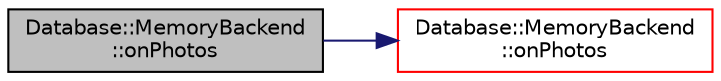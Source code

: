 digraph "Database::MemoryBackend::onPhotos"
{
 // LATEX_PDF_SIZE
  edge [fontname="Helvetica",fontsize="10",labelfontname="Helvetica",labelfontsize="10"];
  node [fontname="Helvetica",fontsize="10",shape=record];
  rankdir="LR";
  Node1 [label="Database::MemoryBackend\l::onPhotos",height=0.2,width=0.4,color="black", fillcolor="grey75", style="filled", fontcolor="black",tooltip=" "];
  Node1 -> Node2 [color="midnightblue",fontsize="10",style="solid",fontname="Helvetica"];
  Node2 [label="Database::MemoryBackend\l::onPhotos",height=0.2,width=0.4,color="red", fillcolor="white", style="filled",URL="$class_database_1_1_memory_backend.html#a4a3aeb0f7e651ee11267449d7bb511e6",tooltip=" "];
}
